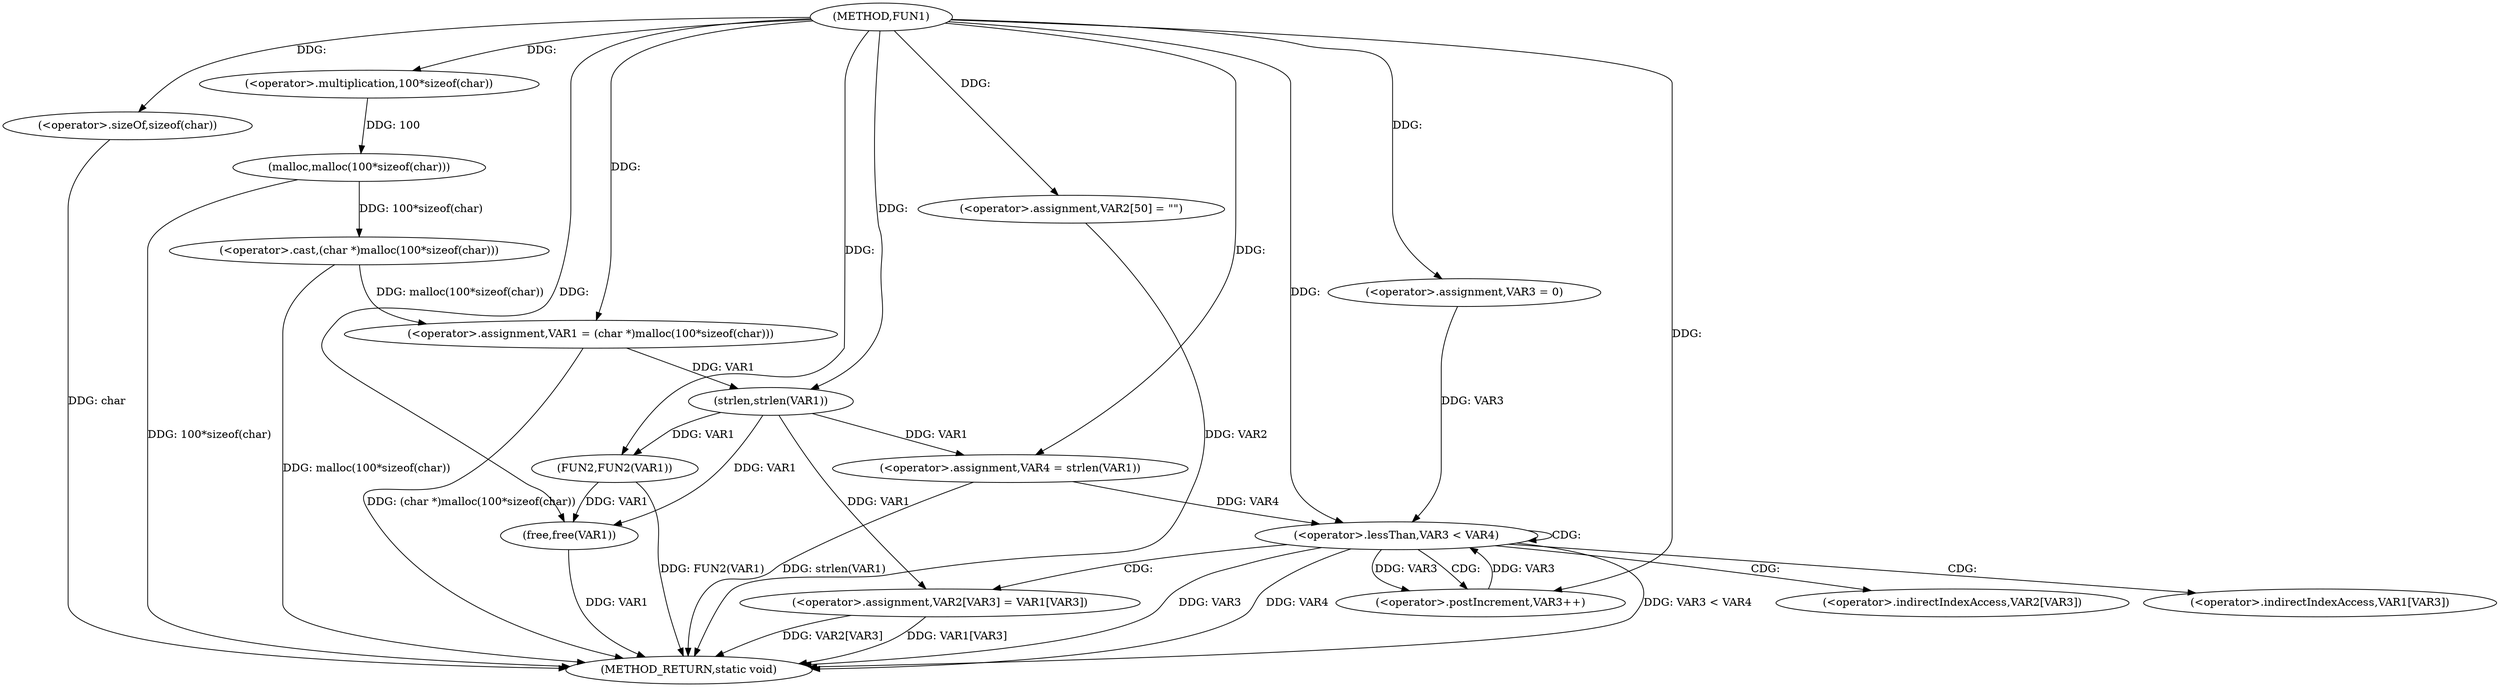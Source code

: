 digraph FUN1 {  
"1000100" [label = "(METHOD,FUN1)" ]
"1000144" [label = "(METHOD_RETURN,static void)" ]
"1000103" [label = "(<operator>.assignment,VAR1 = (char *)malloc(100*sizeof(char)))" ]
"1000105" [label = "(<operator>.cast,(char *)malloc(100*sizeof(char)))" ]
"1000107" [label = "(malloc,malloc(100*sizeof(char)))" ]
"1000108" [label = "(<operator>.multiplication,100*sizeof(char))" ]
"1000110" [label = "(<operator>.sizeOf,sizeof(char))" ]
"1000114" [label = "(<operator>.assignment,VAR2[50] = \"\")" ]
"1000119" [label = "(<operator>.assignment,VAR4 = strlen(VAR1))" ]
"1000121" [label = "(strlen,strlen(VAR1))" ]
"1000124" [label = "(<operator>.assignment,VAR3 = 0)" ]
"1000127" [label = "(<operator>.lessThan,VAR3 < VAR4)" ]
"1000130" [label = "(<operator>.postIncrement,VAR3++)" ]
"1000133" [label = "(<operator>.assignment,VAR2[VAR3] = VAR1[VAR3])" ]
"1000140" [label = "(FUN2,FUN2(VAR1))" ]
"1000142" [label = "(free,free(VAR1))" ]
"1000134" [label = "(<operator>.indirectIndexAccess,VAR2[VAR3])" ]
"1000137" [label = "(<operator>.indirectIndexAccess,VAR1[VAR3])" ]
  "1000107" -> "1000144"  [ label = "DDG: 100*sizeof(char)"] 
  "1000105" -> "1000144"  [ label = "DDG: malloc(100*sizeof(char))"] 
  "1000103" -> "1000144"  [ label = "DDG: (char *)malloc(100*sizeof(char))"] 
  "1000140" -> "1000144"  [ label = "DDG: FUN2(VAR1)"] 
  "1000127" -> "1000144"  [ label = "DDG: VAR3 < VAR4"] 
  "1000142" -> "1000144"  [ label = "DDG: VAR1"] 
  "1000127" -> "1000144"  [ label = "DDG: VAR3"] 
  "1000110" -> "1000144"  [ label = "DDG: char"] 
  "1000133" -> "1000144"  [ label = "DDG: VAR1[VAR3]"] 
  "1000127" -> "1000144"  [ label = "DDG: VAR4"] 
  "1000133" -> "1000144"  [ label = "DDG: VAR2[VAR3]"] 
  "1000114" -> "1000144"  [ label = "DDG: VAR2"] 
  "1000119" -> "1000144"  [ label = "DDG: strlen(VAR1)"] 
  "1000105" -> "1000103"  [ label = "DDG: malloc(100*sizeof(char))"] 
  "1000100" -> "1000103"  [ label = "DDG: "] 
  "1000107" -> "1000105"  [ label = "DDG: 100*sizeof(char)"] 
  "1000108" -> "1000107"  [ label = "DDG: 100"] 
  "1000100" -> "1000108"  [ label = "DDG: "] 
  "1000100" -> "1000110"  [ label = "DDG: "] 
  "1000100" -> "1000114"  [ label = "DDG: "] 
  "1000121" -> "1000119"  [ label = "DDG: VAR1"] 
  "1000100" -> "1000119"  [ label = "DDG: "] 
  "1000103" -> "1000121"  [ label = "DDG: VAR1"] 
  "1000100" -> "1000121"  [ label = "DDG: "] 
  "1000100" -> "1000124"  [ label = "DDG: "] 
  "1000124" -> "1000127"  [ label = "DDG: VAR3"] 
  "1000130" -> "1000127"  [ label = "DDG: VAR3"] 
  "1000100" -> "1000127"  [ label = "DDG: "] 
  "1000119" -> "1000127"  [ label = "DDG: VAR4"] 
  "1000127" -> "1000130"  [ label = "DDG: VAR3"] 
  "1000100" -> "1000130"  [ label = "DDG: "] 
  "1000121" -> "1000133"  [ label = "DDG: VAR1"] 
  "1000121" -> "1000140"  [ label = "DDG: VAR1"] 
  "1000100" -> "1000140"  [ label = "DDG: "] 
  "1000140" -> "1000142"  [ label = "DDG: VAR1"] 
  "1000100" -> "1000142"  [ label = "DDG: "] 
  "1000121" -> "1000142"  [ label = "DDG: VAR1"] 
  "1000127" -> "1000137"  [ label = "CDG: "] 
  "1000127" -> "1000130"  [ label = "CDG: "] 
  "1000127" -> "1000133"  [ label = "CDG: "] 
  "1000127" -> "1000127"  [ label = "CDG: "] 
  "1000127" -> "1000134"  [ label = "CDG: "] 
}
